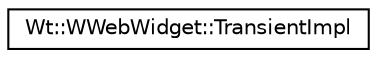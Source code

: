 digraph "Graphical Class Hierarchy"
{
 // LATEX_PDF_SIZE
  edge [fontname="Helvetica",fontsize="10",labelfontname="Helvetica",labelfontsize="10"];
  node [fontname="Helvetica",fontsize="10",shape=record];
  rankdir="LR";
  Node0 [label="Wt::WWebWidget::TransientImpl",height=0.2,width=0.4,color="black", fillcolor="white", style="filled",URL="$structWt_1_1WWebWidget_1_1TransientImpl.html",tooltip=" "];
}
